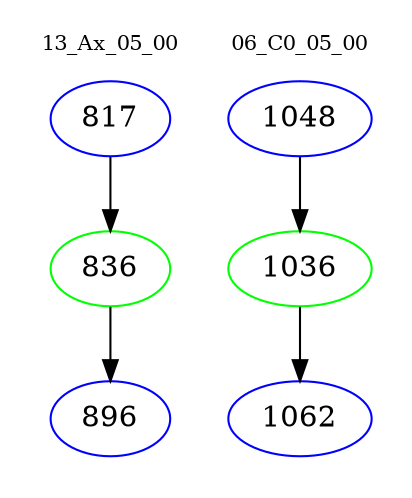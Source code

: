 digraph{
subgraph cluster_0 {
color = white
label = "13_Ax_05_00";
fontsize=10;
T0_817 [label="817", color="blue"]
T0_817 -> T0_836 [color="black"]
T0_836 [label="836", color="green"]
T0_836 -> T0_896 [color="black"]
T0_896 [label="896", color="blue"]
}
subgraph cluster_1 {
color = white
label = "06_C0_05_00";
fontsize=10;
T1_1048 [label="1048", color="blue"]
T1_1048 -> T1_1036 [color="black"]
T1_1036 [label="1036", color="green"]
T1_1036 -> T1_1062 [color="black"]
T1_1062 [label="1062", color="blue"]
}
}
